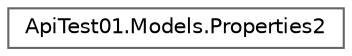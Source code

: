 digraph "Graphe hiérarchique des classes"
{
 // LATEX_PDF_SIZE
  bgcolor="transparent";
  edge [fontname=Helvetica,fontsize=10,labelfontname=Helvetica,labelfontsize=10];
  node [fontname=Helvetica,fontsize=10,shape=box,height=0.2,width=0.4];
  rankdir="LR";
  Node0 [id="Node000000",label="ApiTest01.Models.Properties2",height=0.2,width=0.4,color="grey40", fillcolor="white", style="filled",URL="$class_api_test01_1_1_models_1_1_properties2.html",tooltip="The properties2."];
}
